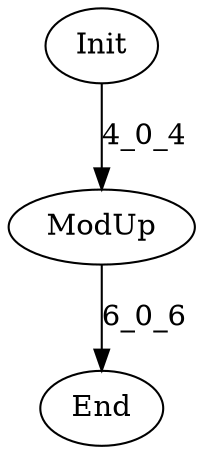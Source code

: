 digraph G {
Init[label="Init"];
End[label="End"];
ModUp[label="ModUp"];
Init -> ModUp[label="4_0_4"];
ModUp -> End[label="6_0_6"];
}